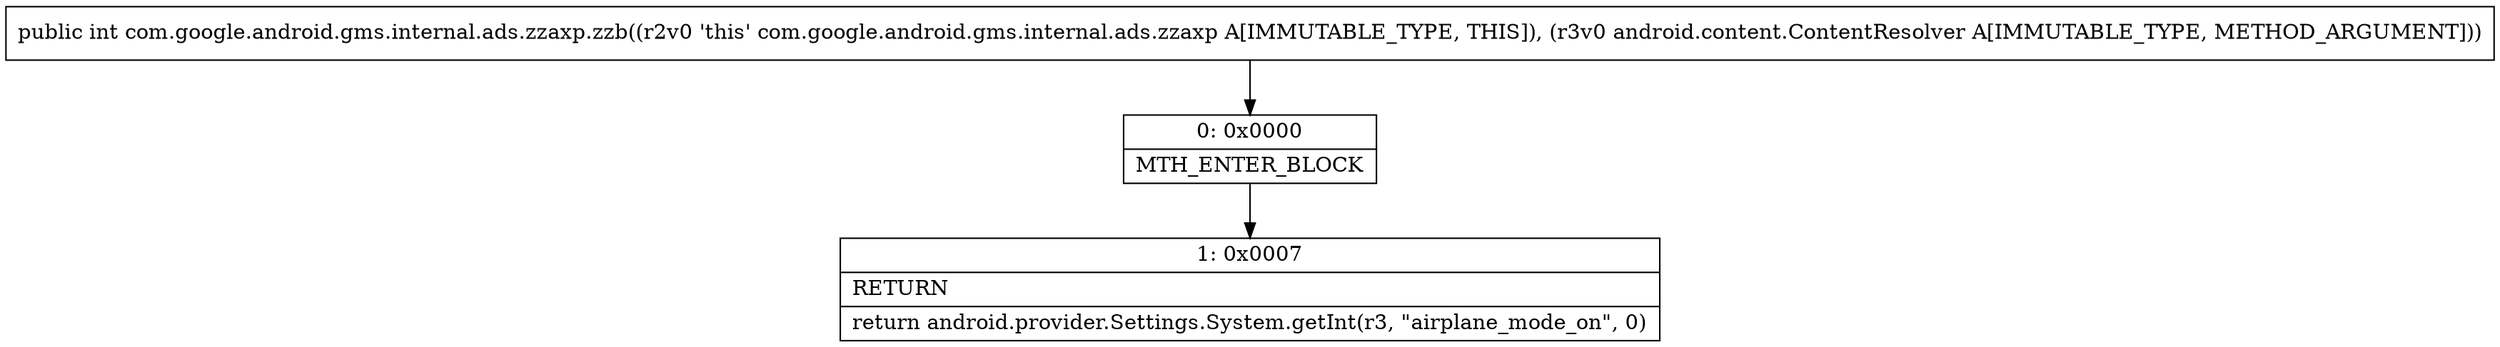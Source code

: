 digraph "CFG forcom.google.android.gms.internal.ads.zzaxp.zzb(Landroid\/content\/ContentResolver;)I" {
Node_0 [shape=record,label="{0\:\ 0x0000|MTH_ENTER_BLOCK\l}"];
Node_1 [shape=record,label="{1\:\ 0x0007|RETURN\l|return android.provider.Settings.System.getInt(r3, \"airplane_mode_on\", 0)\l}"];
MethodNode[shape=record,label="{public int com.google.android.gms.internal.ads.zzaxp.zzb((r2v0 'this' com.google.android.gms.internal.ads.zzaxp A[IMMUTABLE_TYPE, THIS]), (r3v0 android.content.ContentResolver A[IMMUTABLE_TYPE, METHOD_ARGUMENT])) }"];
MethodNode -> Node_0;
Node_0 -> Node_1;
}

